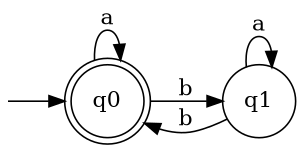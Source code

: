 digraph a1 {
    rankdir=LR;
    size="3,1";
    start [style = invis width = 0 height = 0 shape = point];
    q0 [shape = doublecircle];
    q1 [shape = circle];
    start -> q0;
    q0 -> q1 [ label = "b" ];
    q1 -> q0 [ label = "b" ];
    q0 -> q0 [ label = "a" ];
    q1 -> q1 [ label = "a" ];
}
